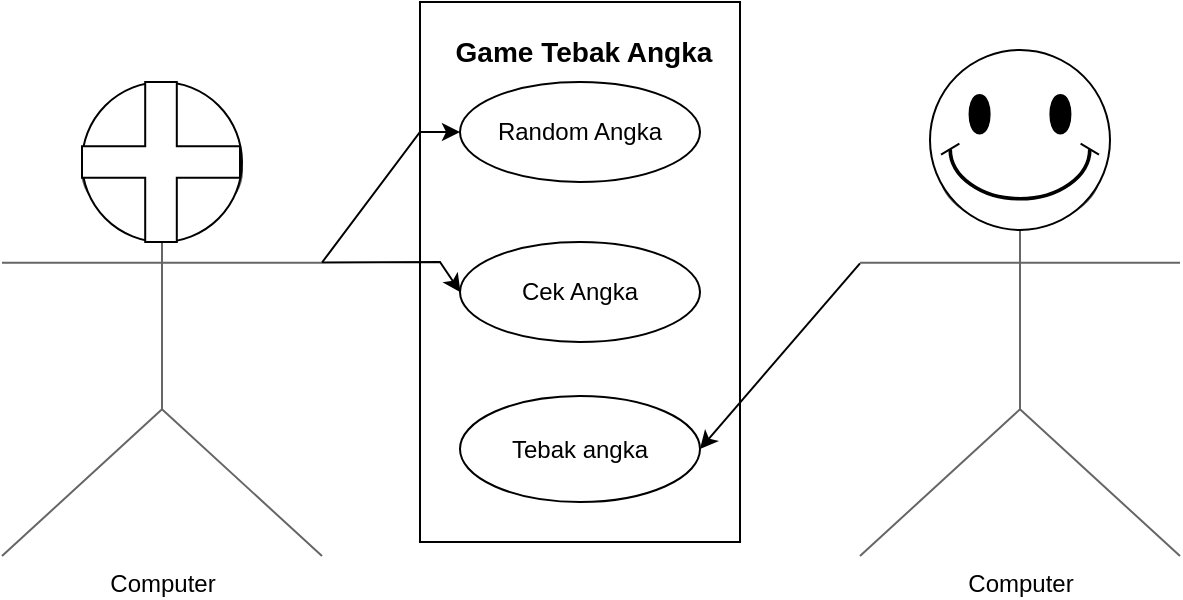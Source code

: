 <mxfile version="21.6.9" type="github">
  <diagram name="Page-1" id="IYR7S6LY0TD1NXffe4BL">
    <mxGraphModel dx="954" dy="610" grid="1" gridSize="10" guides="1" tooltips="1" connect="1" arrows="1" fold="1" page="1" pageScale="1" pageWidth="850" pageHeight="1100" math="0" shadow="0">
      <root>
        <mxCell id="0" />
        <mxCell id="1" parent="0" />
        <mxCell id="SOHPiQstVyoE47daT1W4-25" value="" style="rounded=0;whiteSpace=wrap;html=1;fontStyle=2" vertex="1" parent="1">
          <mxGeometry x="280" y="110" width="160" height="270" as="geometry" />
        </mxCell>
        <mxCell id="SOHPiQstVyoE47daT1W4-5" value="Computer" style="shape=umlActor;verticalLabelPosition=bottom;verticalAlign=top;html=1;outlineConnect=0;fillColor=#f5f5f5;gradientColor=#b3b3b3;strokeColor=#666666;" vertex="1" parent="1">
          <mxGeometry x="71" y="167" width="160" height="220" as="geometry" />
        </mxCell>
        <mxCell id="SOHPiQstVyoE47daT1W4-9" value="Random Angka" style="ellipse;whiteSpace=wrap;html=1;" vertex="1" parent="1">
          <mxGeometry x="300" y="150" width="120" height="50" as="geometry" />
        </mxCell>
        <mxCell id="SOHPiQstVyoE47daT1W4-11" value="Game Tebak Angka" style="text;html=1;strokeColor=none;fillColor=none;align=center;verticalAlign=middle;whiteSpace=wrap;rounded=0;fontSize=14;fontStyle=1" vertex="1" parent="1">
          <mxGeometry x="294" y="120" width="136" height="30" as="geometry" />
        </mxCell>
        <mxCell id="SOHPiQstVyoE47daT1W4-12" value="Cek Angka" style="ellipse;whiteSpace=wrap;html=1;" vertex="1" parent="1">
          <mxGeometry x="300" y="230" width="120" height="50" as="geometry" />
        </mxCell>
        <mxCell id="SOHPiQstVyoE47daT1W4-14" value="Tebak angka" style="ellipse;whiteSpace=wrap;html=1;" vertex="1" parent="1">
          <mxGeometry x="300" y="307" width="120" height="53" as="geometry" />
        </mxCell>
        <mxCell id="SOHPiQstVyoE47daT1W4-16" value="" style="endArrow=classic;html=1;rounded=0;entryX=0;entryY=0.5;entryDx=0;entryDy=0;exitX=1;exitY=0.333;exitDx=0;exitDy=0;exitPerimeter=0;" edge="1" parent="1" source="SOHPiQstVyoE47daT1W4-5" target="SOHPiQstVyoE47daT1W4-9">
          <mxGeometry width="50" height="50" relative="1" as="geometry">
            <mxPoint x="218" y="258" as="sourcePoint" />
            <mxPoint x="268" y="208" as="targetPoint" />
            <Array as="points">
              <mxPoint x="280" y="175" />
            </Array>
          </mxGeometry>
        </mxCell>
        <mxCell id="SOHPiQstVyoE47daT1W4-17" value="" style="endArrow=classic;html=1;rounded=0;exitX=1;exitY=0.333;exitDx=0;exitDy=0;exitPerimeter=0;" edge="1" parent="1" source="SOHPiQstVyoE47daT1W4-5">
          <mxGeometry width="50" height="50" relative="1" as="geometry">
            <mxPoint x="220" y="258" as="sourcePoint" />
            <mxPoint x="300.219" y="255.135" as="targetPoint" />
            <Array as="points">
              <mxPoint x="290" y="240" />
            </Array>
          </mxGeometry>
        </mxCell>
        <mxCell id="SOHPiQstVyoE47daT1W4-18" value="" style="endArrow=classic;html=1;rounded=0;entryX=1;entryY=0.5;entryDx=0;entryDy=0;exitX=0;exitY=0.333;exitDx=0;exitDy=0;exitPerimeter=0;" edge="1" parent="1" target="SOHPiQstVyoE47daT1W4-14">
          <mxGeometry width="50" height="50" relative="1" as="geometry">
            <mxPoint x="500" y="240.667" as="sourcePoint" />
            <mxPoint x="500" y="260" as="targetPoint" />
          </mxGeometry>
        </mxCell>
        <mxCell id="SOHPiQstVyoE47daT1W4-31" value="Computer" style="shape=umlActor;verticalLabelPosition=bottom;verticalAlign=top;html=1;outlineConnect=0;fillColor=#f5f5f5;gradientColor=#b3b3b3;strokeColor=#666666;" vertex="1" parent="1">
          <mxGeometry x="500" y="167" width="160" height="220" as="geometry" />
        </mxCell>
        <mxCell id="SOHPiQstVyoE47daT1W4-26" value="" style="verticalLabelPosition=bottom;verticalAlign=top;html=1;shape=mxgraph.basic.smiley;align=center;" vertex="1" parent="1">
          <mxGeometry x="535" y="134" width="90" height="90" as="geometry" />
        </mxCell>
        <mxCell id="SOHPiQstVyoE47daT1W4-33" value="" style="ellipse;whiteSpace=wrap;html=1;aspect=fixed;" vertex="1" parent="1">
          <mxGeometry x="111" y="150" width="80" height="80" as="geometry" />
        </mxCell>
        <mxCell id="SOHPiQstVyoE47daT1W4-34" value="" style="shape=cross;whiteSpace=wrap;html=1;" vertex="1" parent="1">
          <mxGeometry x="111" y="150" width="79" height="80" as="geometry" />
        </mxCell>
      </root>
    </mxGraphModel>
  </diagram>
</mxfile>
